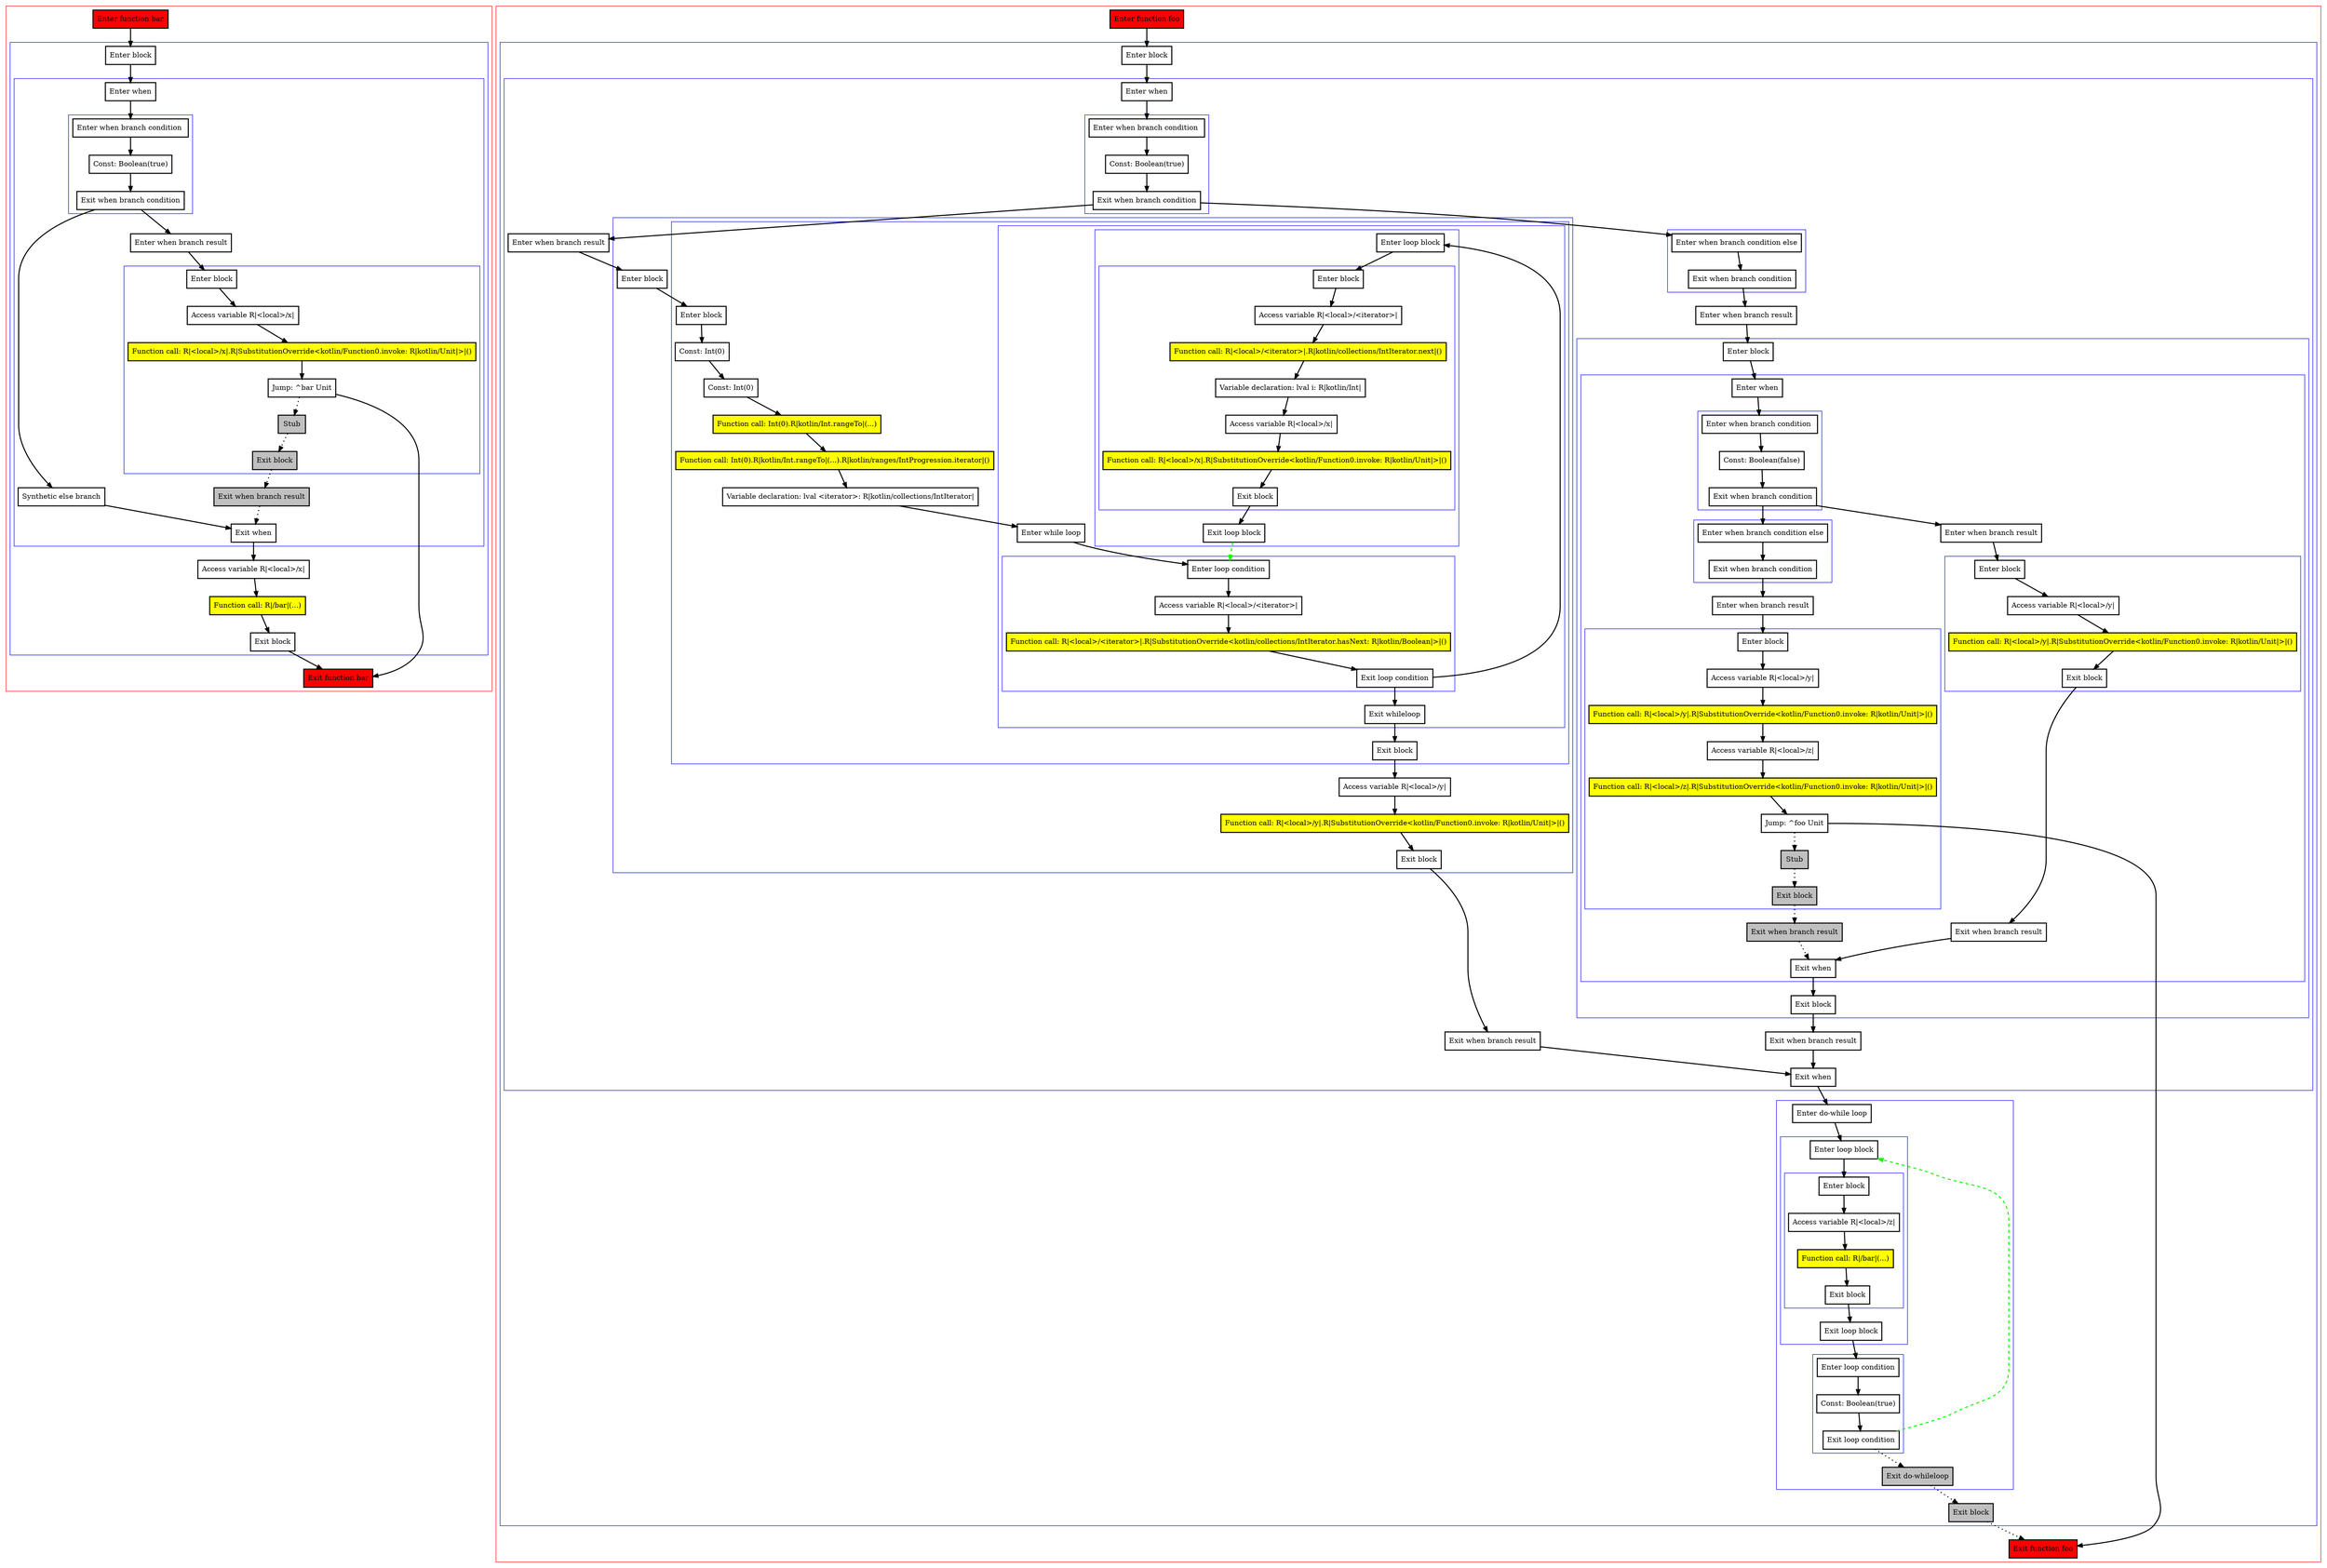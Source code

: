 digraph flow_kt {
    graph [nodesep=3]
    node [shape=box penwidth=2]
    edge [penwidth=2]

    subgraph cluster_0 {
        color=red
        0 [label="Enter function bar" style="filled" fillcolor=red];
        subgraph cluster_1 {
            color=blue
            1 [label="Enter block"];
            subgraph cluster_2 {
                color=blue
                2 [label="Enter when"];
                subgraph cluster_3 {
                    color=blue
                    3 [label="Enter when branch condition "];
                    4 [label="Const: Boolean(true)"];
                    5 [label="Exit when branch condition"];
                }
                6 [label="Synthetic else branch"];
                7 [label="Enter when branch result"];
                subgraph cluster_4 {
                    color=blue
                    8 [label="Enter block"];
                    9 [label="Access variable R|<local>/x|"];
                    10 [label="Function call: R|<local>/x|.R|SubstitutionOverride<kotlin/Function0.invoke: R|kotlin/Unit|>|()" style="filled" fillcolor=yellow];
                    11 [label="Jump: ^bar Unit"];
                    12 [label="Stub" style="filled" fillcolor=gray];
                    13 [label="Exit block" style="filled" fillcolor=gray];
                }
                14 [label="Exit when branch result" style="filled" fillcolor=gray];
                15 [label="Exit when"];
            }
            16 [label="Access variable R|<local>/x|"];
            17 [label="Function call: R|/bar|(...)" style="filled" fillcolor=yellow];
            18 [label="Exit block"];
        }
        19 [label="Exit function bar" style="filled" fillcolor=red];
    }
    0 -> {1};
    1 -> {2};
    2 -> {3};
    3 -> {4};
    4 -> {5};
    5 -> {6 7};
    6 -> {15};
    7 -> {8};
    8 -> {9};
    9 -> {10};
    10 -> {11};
    11 -> {19};
    11 -> {12} [style=dotted];
    12 -> {13} [style=dotted];
    13 -> {14} [style=dotted];
    14 -> {15} [style=dotted];
    15 -> {16};
    16 -> {17};
    17 -> {18};
    18 -> {19};

    subgraph cluster_5 {
        color=red
        20 [label="Enter function foo" style="filled" fillcolor=red];
        subgraph cluster_6 {
            color=blue
            21 [label="Enter block"];
            subgraph cluster_7 {
                color=blue
                22 [label="Enter when"];
                subgraph cluster_8 {
                    color=blue
                    23 [label="Enter when branch condition "];
                    24 [label="Const: Boolean(true)"];
                    25 [label="Exit when branch condition"];
                }
                subgraph cluster_9 {
                    color=blue
                    26 [label="Enter when branch condition else"];
                    27 [label="Exit when branch condition"];
                }
                28 [label="Enter when branch result"];
                subgraph cluster_10 {
                    color=blue
                    29 [label="Enter block"];
                    subgraph cluster_11 {
                        color=blue
                        30 [label="Enter when"];
                        subgraph cluster_12 {
                            color=blue
                            31 [label="Enter when branch condition "];
                            32 [label="Const: Boolean(false)"];
                            33 [label="Exit when branch condition"];
                        }
                        subgraph cluster_13 {
                            color=blue
                            34 [label="Enter when branch condition else"];
                            35 [label="Exit when branch condition"];
                        }
                        36 [label="Enter when branch result"];
                        subgraph cluster_14 {
                            color=blue
                            37 [label="Enter block"];
                            38 [label="Access variable R|<local>/y|"];
                            39 [label="Function call: R|<local>/y|.R|SubstitutionOverride<kotlin/Function0.invoke: R|kotlin/Unit|>|()" style="filled" fillcolor=yellow];
                            40 [label="Access variable R|<local>/z|"];
                            41 [label="Function call: R|<local>/z|.R|SubstitutionOverride<kotlin/Function0.invoke: R|kotlin/Unit|>|()" style="filled" fillcolor=yellow];
                            42 [label="Jump: ^foo Unit"];
                            43 [label="Stub" style="filled" fillcolor=gray];
                            44 [label="Exit block" style="filled" fillcolor=gray];
                        }
                        45 [label="Exit when branch result" style="filled" fillcolor=gray];
                        46 [label="Enter when branch result"];
                        subgraph cluster_15 {
                            color=blue
                            47 [label="Enter block"];
                            48 [label="Access variable R|<local>/y|"];
                            49 [label="Function call: R|<local>/y|.R|SubstitutionOverride<kotlin/Function0.invoke: R|kotlin/Unit|>|()" style="filled" fillcolor=yellow];
                            50 [label="Exit block"];
                        }
                        51 [label="Exit when branch result"];
                        52 [label="Exit when"];
                    }
                    53 [label="Exit block"];
                }
                54 [label="Exit when branch result"];
                55 [label="Enter when branch result"];
                subgraph cluster_16 {
                    color=blue
                    56 [label="Enter block"];
                    subgraph cluster_17 {
                        color=blue
                        57 [label="Enter block"];
                        58 [label="Const: Int(0)"];
                        59 [label="Const: Int(0)"];
                        60 [label="Function call: Int(0).R|kotlin/Int.rangeTo|(...)" style="filled" fillcolor=yellow];
                        61 [label="Function call: Int(0).R|kotlin/Int.rangeTo|(...).R|kotlin/ranges/IntProgression.iterator|()" style="filled" fillcolor=yellow];
                        62 [label="Variable declaration: lval <iterator>: R|kotlin/collections/IntIterator|"];
                        subgraph cluster_18 {
                            color=blue
                            63 [label="Enter while loop"];
                            subgraph cluster_19 {
                                color=blue
                                64 [label="Enter loop condition"];
                                65 [label="Access variable R|<local>/<iterator>|"];
                                66 [label="Function call: R|<local>/<iterator>|.R|SubstitutionOverride<kotlin/collections/IntIterator.hasNext: R|kotlin/Boolean|>|()" style="filled" fillcolor=yellow];
                                67 [label="Exit loop condition"];
                            }
                            subgraph cluster_20 {
                                color=blue
                                68 [label="Enter loop block"];
                                subgraph cluster_21 {
                                    color=blue
                                    69 [label="Enter block"];
                                    70 [label="Access variable R|<local>/<iterator>|"];
                                    71 [label="Function call: R|<local>/<iterator>|.R|kotlin/collections/IntIterator.next|()" style="filled" fillcolor=yellow];
                                    72 [label="Variable declaration: lval i: R|kotlin/Int|"];
                                    73 [label="Access variable R|<local>/x|"];
                                    74 [label="Function call: R|<local>/x|.R|SubstitutionOverride<kotlin/Function0.invoke: R|kotlin/Unit|>|()" style="filled" fillcolor=yellow];
                                    75 [label="Exit block"];
                                }
                                76 [label="Exit loop block"];
                            }
                            77 [label="Exit whileloop"];
                        }
                        78 [label="Exit block"];
                    }
                    79 [label="Access variable R|<local>/y|"];
                    80 [label="Function call: R|<local>/y|.R|SubstitutionOverride<kotlin/Function0.invoke: R|kotlin/Unit|>|()" style="filled" fillcolor=yellow];
                    81 [label="Exit block"];
                }
                82 [label="Exit when branch result"];
                83 [label="Exit when"];
            }
            subgraph cluster_22 {
                color=blue
                84 [label="Enter do-while loop"];
                subgraph cluster_23 {
                    color=blue
                    85 [label="Enter loop block"];
                    subgraph cluster_24 {
                        color=blue
                        86 [label="Enter block"];
                        87 [label="Access variable R|<local>/z|"];
                        88 [label="Function call: R|/bar|(...)" style="filled" fillcolor=yellow];
                        89 [label="Exit block"];
                    }
                    90 [label="Exit loop block"];
                }
                subgraph cluster_25 {
                    color=blue
                    91 [label="Enter loop condition"];
                    92 [label="Const: Boolean(true)"];
                    93 [label="Exit loop condition"];
                }
                94 [label="Exit do-whileloop" style="filled" fillcolor=gray];
            }
            95 [label="Exit block" style="filled" fillcolor=gray];
        }
        96 [label="Exit function foo" style="filled" fillcolor=red];
    }
    20 -> {21};
    21 -> {22};
    22 -> {23};
    23 -> {24};
    24 -> {25};
    25 -> {26 55};
    26 -> {27};
    27 -> {28};
    28 -> {29};
    29 -> {30};
    30 -> {31};
    31 -> {32};
    32 -> {33};
    33 -> {34 46};
    34 -> {35};
    35 -> {36};
    36 -> {37};
    37 -> {38};
    38 -> {39};
    39 -> {40};
    40 -> {41};
    41 -> {42};
    42 -> {96};
    42 -> {43} [style=dotted];
    43 -> {44} [style=dotted];
    44 -> {45} [style=dotted];
    45 -> {52} [style=dotted];
    46 -> {47};
    47 -> {48};
    48 -> {49};
    49 -> {50};
    50 -> {51};
    51 -> {52};
    52 -> {53};
    53 -> {54};
    54 -> {83};
    55 -> {56};
    56 -> {57};
    57 -> {58};
    58 -> {59};
    59 -> {60};
    60 -> {61};
    61 -> {62};
    62 -> {63};
    63 -> {64};
    64 -> {65};
    65 -> {66};
    66 -> {67};
    67 -> {68 77};
    68 -> {69};
    69 -> {70};
    70 -> {71};
    71 -> {72};
    72 -> {73};
    73 -> {74};
    74 -> {75};
    75 -> {76};
    76 -> {64} [color=green style=dashed];
    77 -> {78};
    78 -> {79};
    79 -> {80};
    80 -> {81};
    81 -> {82};
    82 -> {83};
    83 -> {84};
    84 -> {85};
    85 -> {86};
    86 -> {87};
    87 -> {88};
    88 -> {89};
    89 -> {90};
    90 -> {91};
    91 -> {92};
    92 -> {93};
    93 -> {85} [color=green style=dashed];
    93 -> {94} [style=dotted];
    94 -> {95} [style=dotted];
    95 -> {96} [style=dotted];

}
